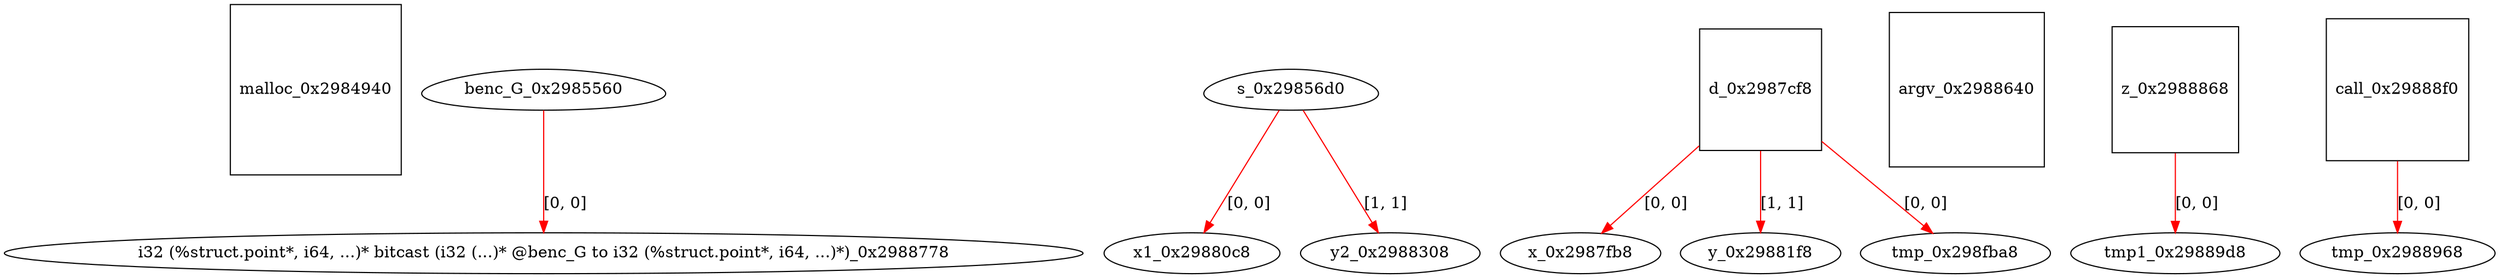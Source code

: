 digraph grafico {
"malloc_0x2984940" [shape=square];
"benc_G_0x2985560" [shape=egg];
"s_0x29856d0" [shape=egg];
"d_0x2987cf8" [shape=square];
"x_0x2987fb8" [shape=ellipse];
"d_0x2987cf8" -> "x_0x2987fb8" [label="[0, 0]",color=red];
"x1_0x29880c8" [shape=ellipse];
"s_0x29856d0" -> "x1_0x29880c8" [label="[0, 0]",color=red];
"y_0x29881f8" [shape=ellipse];
"d_0x2987cf8" -> "y_0x29881f8" [label="[1, 1]",color=red];
"y2_0x2988308" [shape=ellipse];
"s_0x29856d0" -> "y2_0x2988308" [label="[1, 1]",color=red];
"argv_0x2988640" [shape=square];
"i32 (%struct.point*, i64, ...)* bitcast (i32 (...)* @benc_G to i32 (%struct.point*, i64, ...)*)_0x2988778" [shape=ellipse];
"benc_G_0x2985560" -> "i32 (%struct.point*, i64, ...)* bitcast (i32 (...)* @benc_G to i32 (%struct.point*, i64, ...)*)_0x2988778" [label="[0, 0]",color=red];
"z_0x2988868" [shape=square];
"call_0x29888f0" [shape=square];
"tmp_0x2988968" [shape=ellipse];
"call_0x29888f0" -> "tmp_0x2988968" [label="[0, 0]",color=red];
"tmp1_0x29889d8" [shape=ellipse];
"z_0x2988868" -> "tmp1_0x29889d8" [label="[0, 0]",color=red];
"tmp_0x298fba8" [shape=ellipse];
"d_0x2987cf8" -> "tmp_0x298fba8" [label="[0, 0]",color=red];
}